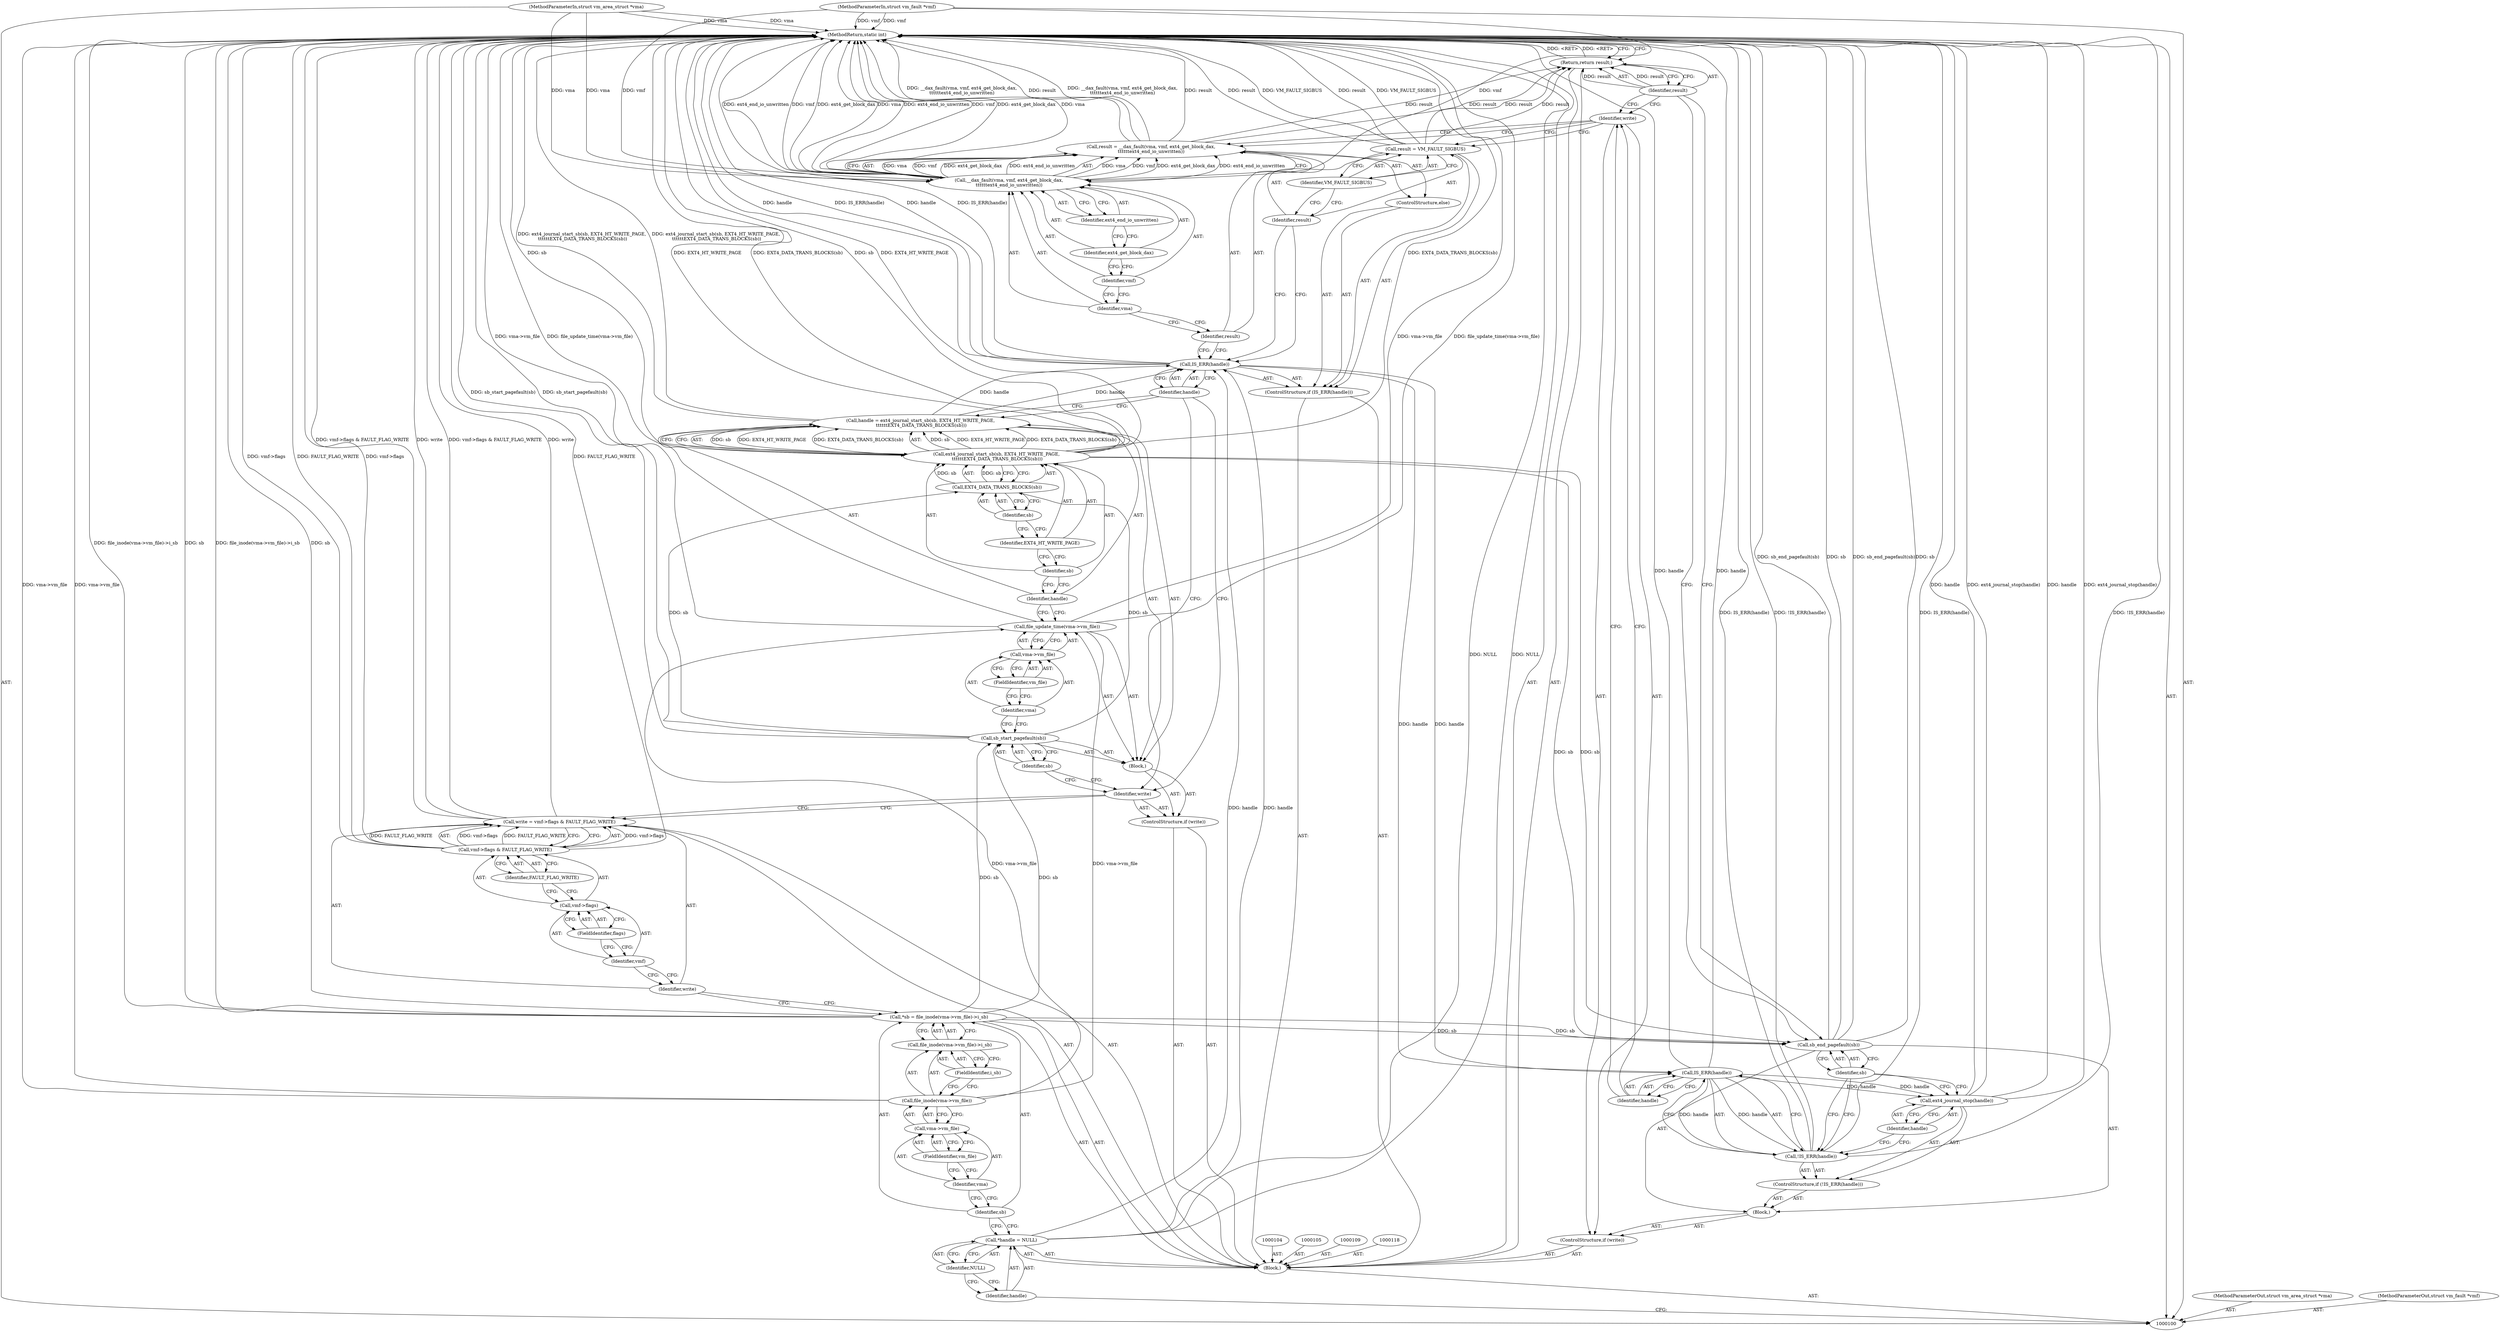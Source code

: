 digraph "1_linux_ea3d7209ca01da209cda6f0dea8be9cc4b7a933b_2" {
"1000169" [label="(MethodReturn,static int)"];
"1000101" [label="(MethodParameterIn,struct vm_area_struct *vma)"];
"1000240" [label="(MethodParameterOut,struct vm_area_struct *vma)"];
"1000102" [label="(MethodParameterIn,struct vm_fault *vmf)"];
"1000241" [label="(MethodParameterOut,struct vm_fault *vmf)"];
"1000132" [label="(Call,vma->vm_file)"];
"1000133" [label="(Identifier,vma)"];
"1000134" [label="(FieldIdentifier,vm_file)"];
"1000131" [label="(Call,file_update_time(vma->vm_file))"];
"1000137" [label="(Call,ext4_journal_start_sb(sb, EXT4_HT_WRITE_PAGE,\n \t\t\t\t\t\tEXT4_DATA_TRANS_BLOCKS(sb)))"];
"1000135" [label="(Call,handle = ext4_journal_start_sb(sb, EXT4_HT_WRITE_PAGE,\n \t\t\t\t\t\tEXT4_DATA_TRANS_BLOCKS(sb)))"];
"1000136" [label="(Identifier,handle)"];
"1000138" [label="(Identifier,sb)"];
"1000139" [label="(Identifier,EXT4_HT_WRITE_PAGE)"];
"1000141" [label="(Identifier,sb)"];
"1000140" [label="(Call,EXT4_DATA_TRANS_BLOCKS(sb))"];
"1000144" [label="(Identifier,handle)"];
"1000142" [label="(ControlStructure,if (IS_ERR(handle)))"];
"1000143" [label="(Call,IS_ERR(handle))"];
"1000147" [label="(Identifier,VM_FAULT_SIGBUS)"];
"1000145" [label="(Call,result = VM_FAULT_SIGBUS)"];
"1000146" [label="(Identifier,result)"];
"1000148" [label="(ControlStructure,else)"];
"1000151" [label="(Call,__dax_fault(vma, vmf, ext4_get_block_dax,\n\t\t\t\t\t\text4_end_io_unwritten))"];
"1000149" [label="(Call,result = __dax_fault(vma, vmf, ext4_get_block_dax,\n\t\t\t\t\t\text4_end_io_unwritten))"];
"1000150" [label="(Identifier,result)"];
"1000152" [label="(Identifier,vma)"];
"1000153" [label="(Identifier,vmf)"];
"1000154" [label="(Identifier,ext4_get_block_dax)"];
"1000155" [label="(Identifier,ext4_end_io_unwritten)"];
"1000103" [label="(Block,)"];
"1000158" [label="(Block,)"];
"1000156" [label="(ControlStructure,if (write))"];
"1000157" [label="(Identifier,write)"];
"1000162" [label="(Identifier,handle)"];
"1000159" [label="(ControlStructure,if (!IS_ERR(handle)))"];
"1000160" [label="(Call,!IS_ERR(handle))"];
"1000161" [label="(Call,IS_ERR(handle))"];
"1000164" [label="(Identifier,handle)"];
"1000163" [label="(Call,ext4_journal_stop(handle))"];
"1000166" [label="(Identifier,sb)"];
"1000165" [label="(Call,sb_end_pagefault(sb))"];
"1000167" [label="(Return,return result;)"];
"1000168" [label="(Identifier,result)"];
"1000106" [label="(Call,*handle = NULL)"];
"1000107" [label="(Identifier,handle)"];
"1000108" [label="(Identifier,NULL)"];
"1000110" [label="(Call,*sb = file_inode(vma->vm_file)->i_sb)"];
"1000111" [label="(Identifier,sb)"];
"1000112" [label="(Call,file_inode(vma->vm_file)->i_sb)"];
"1000113" [label="(Call,file_inode(vma->vm_file))"];
"1000114" [label="(Call,vma->vm_file)"];
"1000115" [label="(Identifier,vma)"];
"1000116" [label="(FieldIdentifier,vm_file)"];
"1000117" [label="(FieldIdentifier,i_sb)"];
"1000121" [label="(Call,vmf->flags & FAULT_FLAG_WRITE)"];
"1000122" [label="(Call,vmf->flags)"];
"1000123" [label="(Identifier,vmf)"];
"1000124" [label="(FieldIdentifier,flags)"];
"1000125" [label="(Identifier,FAULT_FLAG_WRITE)"];
"1000119" [label="(Call,write = vmf->flags & FAULT_FLAG_WRITE)"];
"1000120" [label="(Identifier,write)"];
"1000128" [label="(Block,)"];
"1000126" [label="(ControlStructure,if (write))"];
"1000127" [label="(Identifier,write)"];
"1000130" [label="(Identifier,sb)"];
"1000129" [label="(Call,sb_start_pagefault(sb))"];
"1000169" -> "1000100"  [label="AST: "];
"1000169" -> "1000167"  [label="CFG: "];
"1000163" -> "1000169"  [label="DDG: handle"];
"1000163" -> "1000169"  [label="DDG: ext4_journal_stop(handle)"];
"1000121" -> "1000169"  [label="DDG: FAULT_FLAG_WRITE"];
"1000121" -> "1000169"  [label="DDG: vmf->flags"];
"1000106" -> "1000169"  [label="DDG: NULL"];
"1000149" -> "1000169"  [label="DDG: __dax_fault(vma, vmf, ext4_get_block_dax,\n\t\t\t\t\t\text4_end_io_unwritten)"];
"1000149" -> "1000169"  [label="DDG: result"];
"1000119" -> "1000169"  [label="DDG: vmf->flags & FAULT_FLAG_WRITE"];
"1000119" -> "1000169"  [label="DDG: write"];
"1000151" -> "1000169"  [label="DDG: vmf"];
"1000151" -> "1000169"  [label="DDG: ext4_get_block_dax"];
"1000151" -> "1000169"  [label="DDG: vma"];
"1000151" -> "1000169"  [label="DDG: ext4_end_io_unwritten"];
"1000137" -> "1000169"  [label="DDG: sb"];
"1000137" -> "1000169"  [label="DDG: EXT4_HT_WRITE_PAGE"];
"1000137" -> "1000169"  [label="DDG: EXT4_DATA_TRANS_BLOCKS(sb)"];
"1000113" -> "1000169"  [label="DDG: vma->vm_file"];
"1000160" -> "1000169"  [label="DDG: !IS_ERR(handle)"];
"1000160" -> "1000169"  [label="DDG: IS_ERR(handle)"];
"1000131" -> "1000169"  [label="DDG: vma->vm_file"];
"1000131" -> "1000169"  [label="DDG: file_update_time(vma->vm_file)"];
"1000165" -> "1000169"  [label="DDG: sb"];
"1000165" -> "1000169"  [label="DDG: sb_end_pagefault(sb)"];
"1000129" -> "1000169"  [label="DDG: sb_start_pagefault(sb)"];
"1000143" -> "1000169"  [label="DDG: handle"];
"1000143" -> "1000169"  [label="DDG: IS_ERR(handle)"];
"1000102" -> "1000169"  [label="DDG: vmf"];
"1000110" -> "1000169"  [label="DDG: file_inode(vma->vm_file)->i_sb"];
"1000110" -> "1000169"  [label="DDG: sb"];
"1000101" -> "1000169"  [label="DDG: vma"];
"1000161" -> "1000169"  [label="DDG: handle"];
"1000145" -> "1000169"  [label="DDG: result"];
"1000145" -> "1000169"  [label="DDG: VM_FAULT_SIGBUS"];
"1000135" -> "1000169"  [label="DDG: ext4_journal_start_sb(sb, EXT4_HT_WRITE_PAGE,\n \t\t\t\t\t\tEXT4_DATA_TRANS_BLOCKS(sb))"];
"1000167" -> "1000169"  [label="DDG: <RET>"];
"1000101" -> "1000100"  [label="AST: "];
"1000101" -> "1000169"  [label="DDG: vma"];
"1000101" -> "1000151"  [label="DDG: vma"];
"1000240" -> "1000100"  [label="AST: "];
"1000102" -> "1000100"  [label="AST: "];
"1000102" -> "1000169"  [label="DDG: vmf"];
"1000102" -> "1000151"  [label="DDG: vmf"];
"1000241" -> "1000100"  [label="AST: "];
"1000132" -> "1000131"  [label="AST: "];
"1000132" -> "1000134"  [label="CFG: "];
"1000133" -> "1000132"  [label="AST: "];
"1000134" -> "1000132"  [label="AST: "];
"1000131" -> "1000132"  [label="CFG: "];
"1000133" -> "1000132"  [label="AST: "];
"1000133" -> "1000129"  [label="CFG: "];
"1000134" -> "1000133"  [label="CFG: "];
"1000134" -> "1000132"  [label="AST: "];
"1000134" -> "1000133"  [label="CFG: "];
"1000132" -> "1000134"  [label="CFG: "];
"1000131" -> "1000128"  [label="AST: "];
"1000131" -> "1000132"  [label="CFG: "];
"1000132" -> "1000131"  [label="AST: "];
"1000136" -> "1000131"  [label="CFG: "];
"1000131" -> "1000169"  [label="DDG: vma->vm_file"];
"1000131" -> "1000169"  [label="DDG: file_update_time(vma->vm_file)"];
"1000113" -> "1000131"  [label="DDG: vma->vm_file"];
"1000137" -> "1000135"  [label="AST: "];
"1000137" -> "1000140"  [label="CFG: "];
"1000138" -> "1000137"  [label="AST: "];
"1000139" -> "1000137"  [label="AST: "];
"1000140" -> "1000137"  [label="AST: "];
"1000135" -> "1000137"  [label="CFG: "];
"1000137" -> "1000169"  [label="DDG: sb"];
"1000137" -> "1000169"  [label="DDG: EXT4_HT_WRITE_PAGE"];
"1000137" -> "1000169"  [label="DDG: EXT4_DATA_TRANS_BLOCKS(sb)"];
"1000137" -> "1000135"  [label="DDG: sb"];
"1000137" -> "1000135"  [label="DDG: EXT4_HT_WRITE_PAGE"];
"1000137" -> "1000135"  [label="DDG: EXT4_DATA_TRANS_BLOCKS(sb)"];
"1000140" -> "1000137"  [label="DDG: sb"];
"1000137" -> "1000165"  [label="DDG: sb"];
"1000135" -> "1000128"  [label="AST: "];
"1000135" -> "1000137"  [label="CFG: "];
"1000136" -> "1000135"  [label="AST: "];
"1000137" -> "1000135"  [label="AST: "];
"1000144" -> "1000135"  [label="CFG: "];
"1000135" -> "1000169"  [label="DDG: ext4_journal_start_sb(sb, EXT4_HT_WRITE_PAGE,\n \t\t\t\t\t\tEXT4_DATA_TRANS_BLOCKS(sb))"];
"1000137" -> "1000135"  [label="DDG: sb"];
"1000137" -> "1000135"  [label="DDG: EXT4_HT_WRITE_PAGE"];
"1000137" -> "1000135"  [label="DDG: EXT4_DATA_TRANS_BLOCKS(sb)"];
"1000135" -> "1000143"  [label="DDG: handle"];
"1000136" -> "1000135"  [label="AST: "];
"1000136" -> "1000131"  [label="CFG: "];
"1000138" -> "1000136"  [label="CFG: "];
"1000138" -> "1000137"  [label="AST: "];
"1000138" -> "1000136"  [label="CFG: "];
"1000139" -> "1000138"  [label="CFG: "];
"1000139" -> "1000137"  [label="AST: "];
"1000139" -> "1000138"  [label="CFG: "];
"1000141" -> "1000139"  [label="CFG: "];
"1000141" -> "1000140"  [label="AST: "];
"1000141" -> "1000139"  [label="CFG: "];
"1000140" -> "1000141"  [label="CFG: "];
"1000140" -> "1000137"  [label="AST: "];
"1000140" -> "1000141"  [label="CFG: "];
"1000141" -> "1000140"  [label="AST: "];
"1000137" -> "1000140"  [label="CFG: "];
"1000140" -> "1000137"  [label="DDG: sb"];
"1000129" -> "1000140"  [label="DDG: sb"];
"1000144" -> "1000143"  [label="AST: "];
"1000144" -> "1000135"  [label="CFG: "];
"1000144" -> "1000127"  [label="CFG: "];
"1000143" -> "1000144"  [label="CFG: "];
"1000142" -> "1000103"  [label="AST: "];
"1000143" -> "1000142"  [label="AST: "];
"1000145" -> "1000142"  [label="AST: "];
"1000148" -> "1000142"  [label="AST: "];
"1000143" -> "1000142"  [label="AST: "];
"1000143" -> "1000144"  [label="CFG: "];
"1000144" -> "1000143"  [label="AST: "];
"1000146" -> "1000143"  [label="CFG: "];
"1000150" -> "1000143"  [label="CFG: "];
"1000143" -> "1000169"  [label="DDG: handle"];
"1000143" -> "1000169"  [label="DDG: IS_ERR(handle)"];
"1000106" -> "1000143"  [label="DDG: handle"];
"1000135" -> "1000143"  [label="DDG: handle"];
"1000143" -> "1000161"  [label="DDG: handle"];
"1000147" -> "1000145"  [label="AST: "];
"1000147" -> "1000146"  [label="CFG: "];
"1000145" -> "1000147"  [label="CFG: "];
"1000145" -> "1000142"  [label="AST: "];
"1000145" -> "1000147"  [label="CFG: "];
"1000146" -> "1000145"  [label="AST: "];
"1000147" -> "1000145"  [label="AST: "];
"1000157" -> "1000145"  [label="CFG: "];
"1000145" -> "1000169"  [label="DDG: result"];
"1000145" -> "1000169"  [label="DDG: VM_FAULT_SIGBUS"];
"1000145" -> "1000167"  [label="DDG: result"];
"1000146" -> "1000145"  [label="AST: "];
"1000146" -> "1000143"  [label="CFG: "];
"1000147" -> "1000146"  [label="CFG: "];
"1000148" -> "1000142"  [label="AST: "];
"1000149" -> "1000148"  [label="AST: "];
"1000151" -> "1000149"  [label="AST: "];
"1000151" -> "1000155"  [label="CFG: "];
"1000152" -> "1000151"  [label="AST: "];
"1000153" -> "1000151"  [label="AST: "];
"1000154" -> "1000151"  [label="AST: "];
"1000155" -> "1000151"  [label="AST: "];
"1000149" -> "1000151"  [label="CFG: "];
"1000151" -> "1000169"  [label="DDG: vmf"];
"1000151" -> "1000169"  [label="DDG: ext4_get_block_dax"];
"1000151" -> "1000169"  [label="DDG: vma"];
"1000151" -> "1000169"  [label="DDG: ext4_end_io_unwritten"];
"1000151" -> "1000149"  [label="DDG: vma"];
"1000151" -> "1000149"  [label="DDG: vmf"];
"1000151" -> "1000149"  [label="DDG: ext4_get_block_dax"];
"1000151" -> "1000149"  [label="DDG: ext4_end_io_unwritten"];
"1000101" -> "1000151"  [label="DDG: vma"];
"1000102" -> "1000151"  [label="DDG: vmf"];
"1000149" -> "1000148"  [label="AST: "];
"1000149" -> "1000151"  [label="CFG: "];
"1000150" -> "1000149"  [label="AST: "];
"1000151" -> "1000149"  [label="AST: "];
"1000157" -> "1000149"  [label="CFG: "];
"1000149" -> "1000169"  [label="DDG: __dax_fault(vma, vmf, ext4_get_block_dax,\n\t\t\t\t\t\text4_end_io_unwritten)"];
"1000149" -> "1000169"  [label="DDG: result"];
"1000151" -> "1000149"  [label="DDG: vma"];
"1000151" -> "1000149"  [label="DDG: vmf"];
"1000151" -> "1000149"  [label="DDG: ext4_get_block_dax"];
"1000151" -> "1000149"  [label="DDG: ext4_end_io_unwritten"];
"1000149" -> "1000167"  [label="DDG: result"];
"1000150" -> "1000149"  [label="AST: "];
"1000150" -> "1000143"  [label="CFG: "];
"1000152" -> "1000150"  [label="CFG: "];
"1000152" -> "1000151"  [label="AST: "];
"1000152" -> "1000150"  [label="CFG: "];
"1000153" -> "1000152"  [label="CFG: "];
"1000153" -> "1000151"  [label="AST: "];
"1000153" -> "1000152"  [label="CFG: "];
"1000154" -> "1000153"  [label="CFG: "];
"1000154" -> "1000151"  [label="AST: "];
"1000154" -> "1000153"  [label="CFG: "];
"1000155" -> "1000154"  [label="CFG: "];
"1000155" -> "1000151"  [label="AST: "];
"1000155" -> "1000154"  [label="CFG: "];
"1000151" -> "1000155"  [label="CFG: "];
"1000103" -> "1000100"  [label="AST: "];
"1000104" -> "1000103"  [label="AST: "];
"1000105" -> "1000103"  [label="AST: "];
"1000106" -> "1000103"  [label="AST: "];
"1000109" -> "1000103"  [label="AST: "];
"1000110" -> "1000103"  [label="AST: "];
"1000118" -> "1000103"  [label="AST: "];
"1000119" -> "1000103"  [label="AST: "];
"1000126" -> "1000103"  [label="AST: "];
"1000142" -> "1000103"  [label="AST: "];
"1000156" -> "1000103"  [label="AST: "];
"1000167" -> "1000103"  [label="AST: "];
"1000158" -> "1000156"  [label="AST: "];
"1000159" -> "1000158"  [label="AST: "];
"1000165" -> "1000158"  [label="AST: "];
"1000156" -> "1000103"  [label="AST: "];
"1000157" -> "1000156"  [label="AST: "];
"1000158" -> "1000156"  [label="AST: "];
"1000157" -> "1000156"  [label="AST: "];
"1000157" -> "1000145"  [label="CFG: "];
"1000157" -> "1000149"  [label="CFG: "];
"1000162" -> "1000157"  [label="CFG: "];
"1000168" -> "1000157"  [label="CFG: "];
"1000162" -> "1000161"  [label="AST: "];
"1000162" -> "1000157"  [label="CFG: "];
"1000161" -> "1000162"  [label="CFG: "];
"1000159" -> "1000158"  [label="AST: "];
"1000160" -> "1000159"  [label="AST: "];
"1000163" -> "1000159"  [label="AST: "];
"1000160" -> "1000159"  [label="AST: "];
"1000160" -> "1000161"  [label="CFG: "];
"1000161" -> "1000160"  [label="AST: "];
"1000164" -> "1000160"  [label="CFG: "];
"1000166" -> "1000160"  [label="CFG: "];
"1000160" -> "1000169"  [label="DDG: !IS_ERR(handle)"];
"1000160" -> "1000169"  [label="DDG: IS_ERR(handle)"];
"1000161" -> "1000160"  [label="DDG: handle"];
"1000161" -> "1000160"  [label="AST: "];
"1000161" -> "1000162"  [label="CFG: "];
"1000162" -> "1000161"  [label="AST: "];
"1000160" -> "1000161"  [label="CFG: "];
"1000161" -> "1000169"  [label="DDG: handle"];
"1000161" -> "1000160"  [label="DDG: handle"];
"1000143" -> "1000161"  [label="DDG: handle"];
"1000161" -> "1000163"  [label="DDG: handle"];
"1000164" -> "1000163"  [label="AST: "];
"1000164" -> "1000160"  [label="CFG: "];
"1000163" -> "1000164"  [label="CFG: "];
"1000163" -> "1000159"  [label="AST: "];
"1000163" -> "1000164"  [label="CFG: "];
"1000164" -> "1000163"  [label="AST: "];
"1000166" -> "1000163"  [label="CFG: "];
"1000163" -> "1000169"  [label="DDG: handle"];
"1000163" -> "1000169"  [label="DDG: ext4_journal_stop(handle)"];
"1000161" -> "1000163"  [label="DDG: handle"];
"1000166" -> "1000165"  [label="AST: "];
"1000166" -> "1000163"  [label="CFG: "];
"1000166" -> "1000160"  [label="CFG: "];
"1000165" -> "1000166"  [label="CFG: "];
"1000165" -> "1000158"  [label="AST: "];
"1000165" -> "1000166"  [label="CFG: "];
"1000166" -> "1000165"  [label="AST: "];
"1000168" -> "1000165"  [label="CFG: "];
"1000165" -> "1000169"  [label="DDG: sb"];
"1000165" -> "1000169"  [label="DDG: sb_end_pagefault(sb)"];
"1000137" -> "1000165"  [label="DDG: sb"];
"1000110" -> "1000165"  [label="DDG: sb"];
"1000167" -> "1000103"  [label="AST: "];
"1000167" -> "1000168"  [label="CFG: "];
"1000168" -> "1000167"  [label="AST: "];
"1000169" -> "1000167"  [label="CFG: "];
"1000167" -> "1000169"  [label="DDG: <RET>"];
"1000168" -> "1000167"  [label="DDG: result"];
"1000149" -> "1000167"  [label="DDG: result"];
"1000145" -> "1000167"  [label="DDG: result"];
"1000168" -> "1000167"  [label="AST: "];
"1000168" -> "1000165"  [label="CFG: "];
"1000168" -> "1000157"  [label="CFG: "];
"1000167" -> "1000168"  [label="CFG: "];
"1000168" -> "1000167"  [label="DDG: result"];
"1000106" -> "1000103"  [label="AST: "];
"1000106" -> "1000108"  [label="CFG: "];
"1000107" -> "1000106"  [label="AST: "];
"1000108" -> "1000106"  [label="AST: "];
"1000111" -> "1000106"  [label="CFG: "];
"1000106" -> "1000169"  [label="DDG: NULL"];
"1000106" -> "1000143"  [label="DDG: handle"];
"1000107" -> "1000106"  [label="AST: "];
"1000107" -> "1000100"  [label="CFG: "];
"1000108" -> "1000107"  [label="CFG: "];
"1000108" -> "1000106"  [label="AST: "];
"1000108" -> "1000107"  [label="CFG: "];
"1000106" -> "1000108"  [label="CFG: "];
"1000110" -> "1000103"  [label="AST: "];
"1000110" -> "1000112"  [label="CFG: "];
"1000111" -> "1000110"  [label="AST: "];
"1000112" -> "1000110"  [label="AST: "];
"1000120" -> "1000110"  [label="CFG: "];
"1000110" -> "1000169"  [label="DDG: file_inode(vma->vm_file)->i_sb"];
"1000110" -> "1000169"  [label="DDG: sb"];
"1000110" -> "1000129"  [label="DDG: sb"];
"1000110" -> "1000165"  [label="DDG: sb"];
"1000111" -> "1000110"  [label="AST: "];
"1000111" -> "1000106"  [label="CFG: "];
"1000115" -> "1000111"  [label="CFG: "];
"1000112" -> "1000110"  [label="AST: "];
"1000112" -> "1000117"  [label="CFG: "];
"1000113" -> "1000112"  [label="AST: "];
"1000117" -> "1000112"  [label="AST: "];
"1000110" -> "1000112"  [label="CFG: "];
"1000113" -> "1000112"  [label="AST: "];
"1000113" -> "1000114"  [label="CFG: "];
"1000114" -> "1000113"  [label="AST: "];
"1000117" -> "1000113"  [label="CFG: "];
"1000113" -> "1000169"  [label="DDG: vma->vm_file"];
"1000113" -> "1000131"  [label="DDG: vma->vm_file"];
"1000114" -> "1000113"  [label="AST: "];
"1000114" -> "1000116"  [label="CFG: "];
"1000115" -> "1000114"  [label="AST: "];
"1000116" -> "1000114"  [label="AST: "];
"1000113" -> "1000114"  [label="CFG: "];
"1000115" -> "1000114"  [label="AST: "];
"1000115" -> "1000111"  [label="CFG: "];
"1000116" -> "1000115"  [label="CFG: "];
"1000116" -> "1000114"  [label="AST: "];
"1000116" -> "1000115"  [label="CFG: "];
"1000114" -> "1000116"  [label="CFG: "];
"1000117" -> "1000112"  [label="AST: "];
"1000117" -> "1000113"  [label="CFG: "];
"1000112" -> "1000117"  [label="CFG: "];
"1000121" -> "1000119"  [label="AST: "];
"1000121" -> "1000125"  [label="CFG: "];
"1000122" -> "1000121"  [label="AST: "];
"1000125" -> "1000121"  [label="AST: "];
"1000119" -> "1000121"  [label="CFG: "];
"1000121" -> "1000169"  [label="DDG: FAULT_FLAG_WRITE"];
"1000121" -> "1000169"  [label="DDG: vmf->flags"];
"1000121" -> "1000119"  [label="DDG: vmf->flags"];
"1000121" -> "1000119"  [label="DDG: FAULT_FLAG_WRITE"];
"1000122" -> "1000121"  [label="AST: "];
"1000122" -> "1000124"  [label="CFG: "];
"1000123" -> "1000122"  [label="AST: "];
"1000124" -> "1000122"  [label="AST: "];
"1000125" -> "1000122"  [label="CFG: "];
"1000123" -> "1000122"  [label="AST: "];
"1000123" -> "1000120"  [label="CFG: "];
"1000124" -> "1000123"  [label="CFG: "];
"1000124" -> "1000122"  [label="AST: "];
"1000124" -> "1000123"  [label="CFG: "];
"1000122" -> "1000124"  [label="CFG: "];
"1000125" -> "1000121"  [label="AST: "];
"1000125" -> "1000122"  [label="CFG: "];
"1000121" -> "1000125"  [label="CFG: "];
"1000119" -> "1000103"  [label="AST: "];
"1000119" -> "1000121"  [label="CFG: "];
"1000120" -> "1000119"  [label="AST: "];
"1000121" -> "1000119"  [label="AST: "];
"1000127" -> "1000119"  [label="CFG: "];
"1000119" -> "1000169"  [label="DDG: vmf->flags & FAULT_FLAG_WRITE"];
"1000119" -> "1000169"  [label="DDG: write"];
"1000121" -> "1000119"  [label="DDG: vmf->flags"];
"1000121" -> "1000119"  [label="DDG: FAULT_FLAG_WRITE"];
"1000120" -> "1000119"  [label="AST: "];
"1000120" -> "1000110"  [label="CFG: "];
"1000123" -> "1000120"  [label="CFG: "];
"1000128" -> "1000126"  [label="AST: "];
"1000129" -> "1000128"  [label="AST: "];
"1000131" -> "1000128"  [label="AST: "];
"1000135" -> "1000128"  [label="AST: "];
"1000126" -> "1000103"  [label="AST: "];
"1000127" -> "1000126"  [label="AST: "];
"1000128" -> "1000126"  [label="AST: "];
"1000127" -> "1000126"  [label="AST: "];
"1000127" -> "1000119"  [label="CFG: "];
"1000130" -> "1000127"  [label="CFG: "];
"1000144" -> "1000127"  [label="CFG: "];
"1000130" -> "1000129"  [label="AST: "];
"1000130" -> "1000127"  [label="CFG: "];
"1000129" -> "1000130"  [label="CFG: "];
"1000129" -> "1000128"  [label="AST: "];
"1000129" -> "1000130"  [label="CFG: "];
"1000130" -> "1000129"  [label="AST: "];
"1000133" -> "1000129"  [label="CFG: "];
"1000129" -> "1000169"  [label="DDG: sb_start_pagefault(sb)"];
"1000110" -> "1000129"  [label="DDG: sb"];
"1000129" -> "1000140"  [label="DDG: sb"];
}
